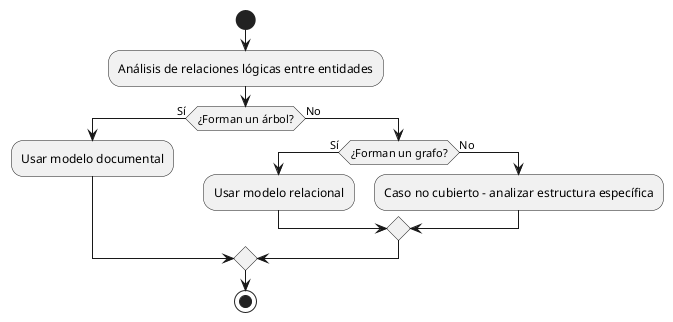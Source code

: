 @startuml
start
:Análisis de relaciones lógicas entre entidades;
if (¿Forman un árbol?) then (Sí)
    :Usar modelo documental;
else (No)
    if (¿Forman un grafo?) then (Sí)
        :Usar modelo relacional;
    else (No)
        :Caso no cubierto – analizar estructura específica;
    endif
endif
stop
@enduml
